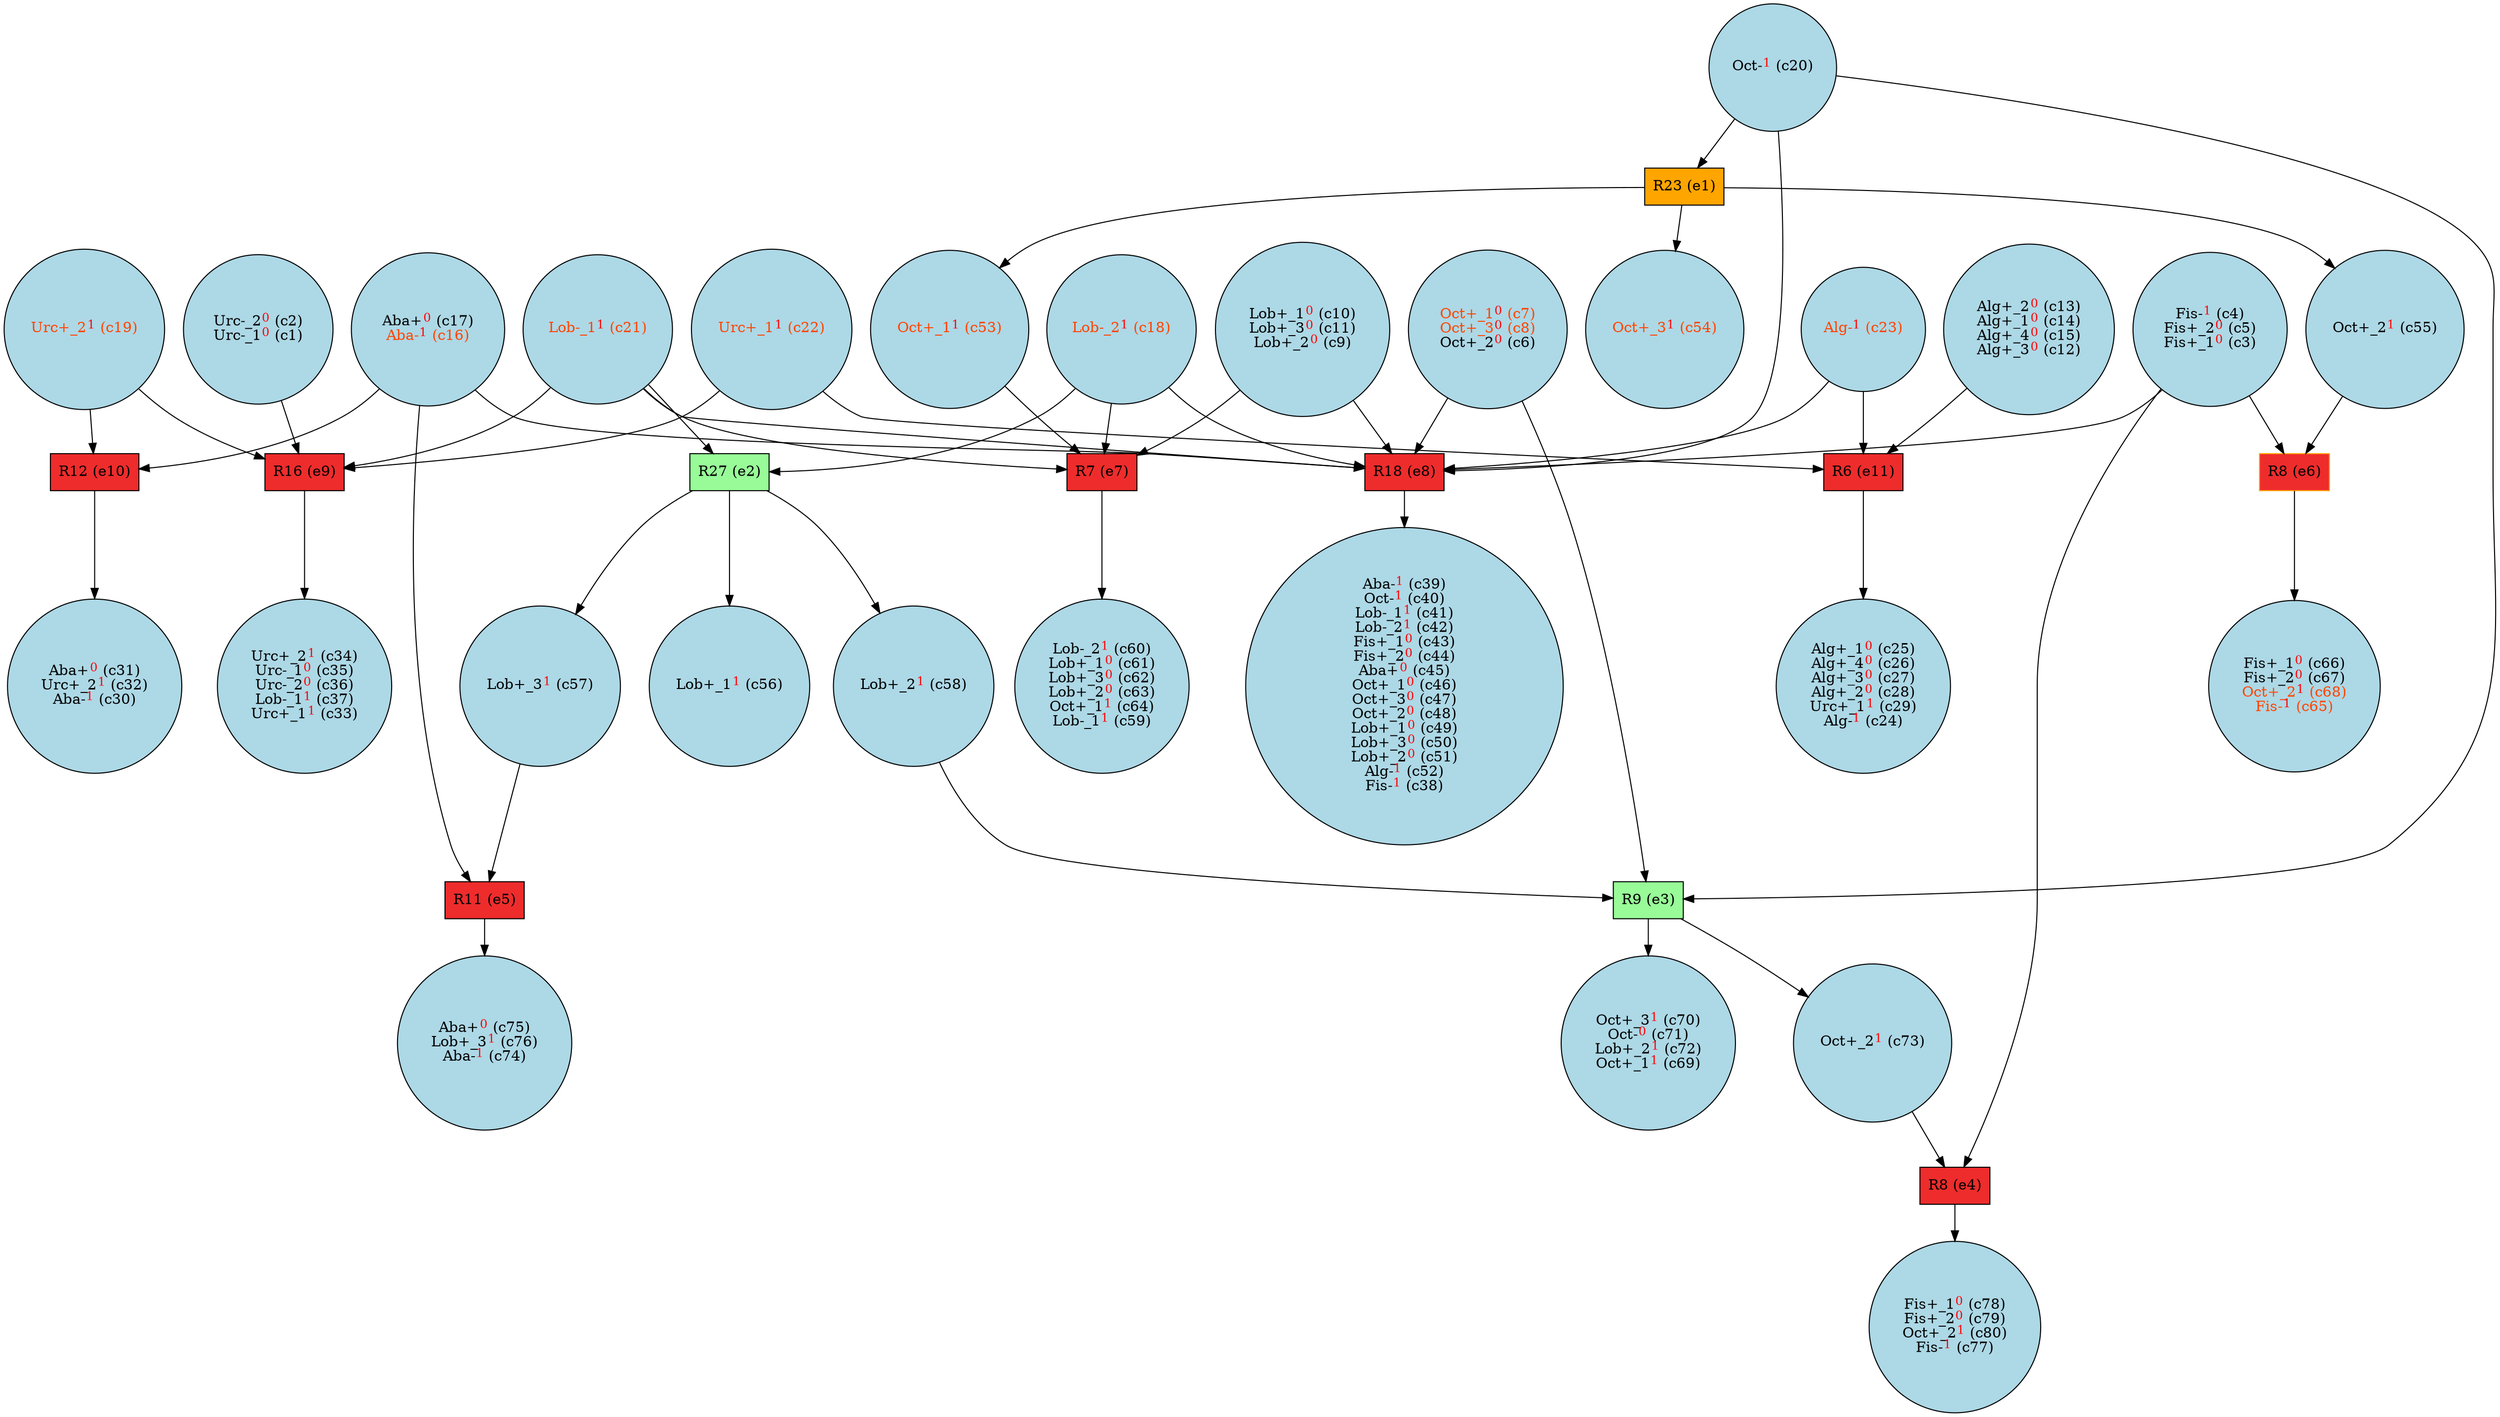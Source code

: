 digraph test {
  c1 -> e9;
  c3 -> e4;
  c3 -> e6;
  c3 -> e8;
  c6 -> e3;
  c6 -> e8;
  c9 -> e7;
  c9 -> e8;
  c12 -> e11;
  c16 -> e5;
  c16 -> e8;
  c16 -> e10;
  c18 -> e7;
  c18 -> e2;
  c18 -> e8;
  c19 -> e9;
  c19 -> e10;
  c20 -> e3;
  c20 -> e1;
  c20 -> e8;
  c21 -> e7;
  c21 -> e2;
  c21 -> e8;
  c21 -> e9;
  c22 -> e9;
  c22 -> e11;
  c23 -> e8;
  c23 -> e11;
  e11 -> c24;
  e10 -> c30;
  e9 -> c33;
  e8 -> c38;
  e1 -> c53;
  c53 -> e7;
  e1 -> c54;
  e1 -> c55;
  c55 -> e6;
  e2 -> c56;
  e2 -> c57;
  c57 -> e5;
  e2 -> c58;
  c58 -> e3;
  e7 -> c59;
  e6 -> c65;
  e3 -> c69;
  e3 -> c73;
  c73 -> e4;
  e5 -> c74;
  e4 -> c77;
  c1 [fillcolor=lightblue label= <<FONT COLOR ="black">Urc-_2</FONT><FONT COLOR="red"><SUP>0</SUP></FONT><FONT COLOR="black"> (c2)</FONT><BR/><FONT COLOR ="black">Urc-_1</FONT><FONT COLOR="red"><SUP>0</SUP></FONT><FONT COLOR="black"> (c1)</FONT>> shape=circle style=filled];
  c3 [fillcolor=lightblue label= <<FONT COLOR ="black">Fis-</FONT><FONT COLOR="red"><SUP>1</SUP></FONT><FONT COLOR="black"> (c4)</FONT><BR/><FONT COLOR ="black">Fis+_2</FONT><FONT COLOR="red"><SUP>0</SUP></FONT><FONT COLOR="black"> (c5)</FONT><BR/><FONT COLOR ="black">Fis+_1</FONT><FONT COLOR="red"><SUP>0</SUP></FONT><FONT COLOR="black"> (c3)</FONT>> shape=circle style=filled];
  c6 [fillcolor=lightblue label= <<FONT COLOR ="orangered">Oct+_1</FONT><FONT COLOR="red"><SUP>0</SUP></FONT><FONT COLOR="orangered"> (c7)</FONT><BR/><FONT COLOR ="orangered">Oct+_3</FONT><FONT COLOR="red"><SUP>0</SUP></FONT><FONT COLOR="orangered"> (c8)</FONT><BR/><FONT COLOR ="black">Oct+_2</FONT><FONT COLOR="red"><SUP>0</SUP></FONT><FONT COLOR="black"> (c6)</FONT>> shape=circle style=filled];
  c9 [fillcolor=lightblue label= <<FONT COLOR ="black">Lob+_1</FONT><FONT COLOR="red"><SUP>0</SUP></FONT><FONT COLOR="black"> (c10)</FONT><BR/><FONT COLOR ="black">Lob+_3</FONT><FONT COLOR="red"><SUP>0</SUP></FONT><FONT COLOR="black"> (c11)</FONT><BR/><FONT COLOR ="black">Lob+_2</FONT><FONT COLOR="red"><SUP>0</SUP></FONT><FONT COLOR="black"> (c9)</FONT>> shape=circle style=filled];
  c12 [fillcolor=lightblue label= <<FONT COLOR ="black">Alg+_2</FONT><FONT COLOR="red"><SUP>0</SUP></FONT><FONT COLOR="black"> (c13)</FONT><BR/><FONT COLOR ="black">Alg+_1</FONT><FONT COLOR="red"><SUP>0</SUP></FONT><FONT COLOR="black"> (c14)</FONT><BR/><FONT COLOR ="black">Alg+_4</FONT><FONT COLOR="red"><SUP>0</SUP></FONT><FONT COLOR="black"> (c15)</FONT><BR/><FONT COLOR ="black">Alg+_3</FONT><FONT COLOR="red"><SUP>0</SUP></FONT><FONT COLOR="black"> (c12)</FONT>> shape=circle style=filled];
  c16 [fillcolor=lightblue label= <<FONT COLOR ="black">Aba+</FONT><FONT COLOR="red"><SUP>0</SUP></FONT><FONT COLOR="black"> (c17)</FONT><BR/><FONT COLOR ="orangered">Aba-</FONT><FONT COLOR="red"><SUP>1</SUP></FONT><FONT COLOR="orangered"> (c16)</FONT>> shape=circle style=filled];
  c18 [fillcolor=lightblue label= <<FONT COLOR ="orangered">Lob-_2</FONT><FONT COLOR="red"><SUP>1</SUP></FONT><FONT COLOR="orangered"> (c18)</FONT>> shape=circle style=filled];
  c19 [fillcolor=lightblue label= <<FONT COLOR ="orangered">Urc+_2</FONT><FONT COLOR="red"><SUP>1</SUP></FONT><FONT COLOR="orangered"> (c19)</FONT>> shape=circle style=filled];
  c20 [fillcolor=lightblue label= <<FONT COLOR ="black">Oct-</FONT><FONT COLOR="red"><SUP>1</SUP></FONT><FONT COLOR="black"> (c20)</FONT>> shape=circle style=filled];
  c21 [fillcolor=lightblue label= <<FONT COLOR ="orangered">Lob-_1</FONT><FONT COLOR="red"><SUP>1</SUP></FONT><FONT COLOR="orangered"> (c21)</FONT>> shape=circle style=filled];
  c22 [fillcolor=lightblue label= <<FONT COLOR ="orangered">Urc+_1</FONT><FONT COLOR="red"><SUP>1</SUP></FONT><FONT COLOR="orangered"> (c22)</FONT>> shape=circle style=filled];
  c23 [fillcolor=lightblue label= <<FONT COLOR ="orangered">Alg-</FONT><FONT COLOR="red"><SUP>1</SUP></FONT><FONT COLOR="orangered"> (c23)</FONT>> shape=circle style=filled];
  c24 [fillcolor=lightblue label= <<FONT COLOR ="black">Alg+_1</FONT><FONT COLOR="red"><SUP>0</SUP></FONT><FONT COLOR="black"> (c25)</FONT><BR/><FONT COLOR ="black">Alg+_4</FONT><FONT COLOR="red"><SUP>0</SUP></FONT><FONT COLOR="black"> (c26)</FONT><BR/><FONT COLOR ="black">Alg+_3</FONT><FONT COLOR="red"><SUP>0</SUP></FONT><FONT COLOR="black"> (c27)</FONT><BR/><FONT COLOR ="black">Alg+_2</FONT><FONT COLOR="red"><SUP>0</SUP></FONT><FONT COLOR="black"> (c28)</FONT><BR/><FONT COLOR ="black">Urc+_1</FONT><FONT COLOR="red"><SUP>1</SUP></FONT><FONT COLOR="black"> (c29)</FONT><BR/><FONT COLOR ="black">Alg-</FONT><FONT COLOR="red"><SUP>1</SUP></FONT><FONT COLOR="black"> (c24)</FONT>> shape=circle style=filled];
  c30 [fillcolor=lightblue label= <<FONT COLOR ="black">Aba+</FONT><FONT COLOR="red"><SUP>0</SUP></FONT><FONT COLOR="black"> (c31)</FONT><BR/><FONT COLOR ="black">Urc+_2</FONT><FONT COLOR="red"><SUP>1</SUP></FONT><FONT COLOR="black"> (c32)</FONT><BR/><FONT COLOR ="black">Aba-</FONT><FONT COLOR="red"><SUP>1</SUP></FONT><FONT COLOR="black"> (c30)</FONT>> shape=circle style=filled];
  c33 [fillcolor=lightblue label= <<FONT COLOR ="black">Urc+_2</FONT><FONT COLOR="red"><SUP>1</SUP></FONT><FONT COLOR="black"> (c34)</FONT><BR/><FONT COLOR ="black">Urc-_1</FONT><FONT COLOR="red"><SUP>0</SUP></FONT><FONT COLOR="black"> (c35)</FONT><BR/><FONT COLOR ="black">Urc-_2</FONT><FONT COLOR="red"><SUP>0</SUP></FONT><FONT COLOR="black"> (c36)</FONT><BR/><FONT COLOR ="black">Lob-_1</FONT><FONT COLOR="red"><SUP>1</SUP></FONT><FONT COLOR="black"> (c37)</FONT><BR/><FONT COLOR ="black">Urc+_1</FONT><FONT COLOR="red"><SUP>1</SUP></FONT><FONT COLOR="black"> (c33)</FONT>> shape=circle style=filled];
  c38 [fillcolor=lightblue label= <<FONT COLOR ="black">Aba-</FONT><FONT COLOR="red"><SUP>1</SUP></FONT><FONT COLOR="black"> (c39)</FONT><BR/><FONT COLOR ="black">Oct-</FONT><FONT COLOR="red"><SUP>1</SUP></FONT><FONT COLOR="black"> (c40)</FONT><BR/><FONT COLOR ="black">Lob-_1</FONT><FONT COLOR="red"><SUP>1</SUP></FONT><FONT COLOR="black"> (c41)</FONT><BR/><FONT COLOR ="black">Lob-_2</FONT><FONT COLOR="red"><SUP>1</SUP></FONT><FONT COLOR="black"> (c42)</FONT><BR/><FONT COLOR ="black">Fis+_1</FONT><FONT COLOR="red"><SUP>0</SUP></FONT><FONT COLOR="black"> (c43)</FONT><BR/><FONT COLOR ="black">Fis+_2</FONT><FONT COLOR="red"><SUP>0</SUP></FONT><FONT COLOR="black"> (c44)</FONT><BR/><FONT COLOR ="black">Aba+</FONT><FONT COLOR="red"><SUP>0</SUP></FONT><FONT COLOR="black"> (c45)</FONT><BR/><FONT COLOR ="black">Oct+_1</FONT><FONT COLOR="red"><SUP>0</SUP></FONT><FONT COLOR="black"> (c46)</FONT><BR/><FONT COLOR ="black">Oct+_3</FONT><FONT COLOR="red"><SUP>0</SUP></FONT><FONT COLOR="black"> (c47)</FONT><BR/><FONT COLOR ="black">Oct+_2</FONT><FONT COLOR="red"><SUP>0</SUP></FONT><FONT COLOR="black"> (c48)</FONT><BR/><FONT COLOR ="black">Lob+_1</FONT><FONT COLOR="red"><SUP>0</SUP></FONT><FONT COLOR="black"> (c49)</FONT><BR/><FONT COLOR ="black">Lob+_3</FONT><FONT COLOR="red"><SUP>0</SUP></FONT><FONT COLOR="black"> (c50)</FONT><BR/><FONT COLOR ="black">Lob+_2</FONT><FONT COLOR="red"><SUP>0</SUP></FONT><FONT COLOR="black"> (c51)</FONT><BR/><FONT COLOR ="black">Alg-</FONT><FONT COLOR="red"><SUP>1</SUP></FONT><FONT COLOR="black"> (c52)</FONT><BR/><FONT COLOR ="black">Fis-</FONT><FONT COLOR="red"><SUP>1</SUP></FONT><FONT COLOR="black"> (c38)</FONT>> shape=circle style=filled];
  c53 [fillcolor=lightblue label= <<FONT COLOR ="orangered">Oct+_1</FONT><FONT COLOR="red"><SUP>1</SUP></FONT><FONT COLOR="orangered"> (c53)</FONT>> shape=circle style=filled];
  c54 [fillcolor=lightblue label= <<FONT COLOR ="orangered">Oct+_3</FONT><FONT COLOR="red"><SUP>1</SUP></FONT><FONT COLOR="orangered"> (c54)</FONT>> shape=circle style=filled];
  c55 [fillcolor=lightblue label= <<FONT COLOR ="black">Oct+_2</FONT><FONT COLOR="red"><SUP>1</SUP></FONT><FONT COLOR="black"> (c55)</FONT>> shape=circle style=filled];
  c56 [fillcolor=lightblue label= <<FONT COLOR ="black">Lob+_1</FONT><FONT COLOR="red"><SUP>1</SUP></FONT><FONT COLOR="black"> (c56)</FONT>> shape=circle style=filled];
  c57 [fillcolor=lightblue label= <<FONT COLOR ="black">Lob+_3</FONT><FONT COLOR="red"><SUP>1</SUP></FONT><FONT COLOR="black"> (c57)</FONT>> shape=circle style=filled];
  c58 [fillcolor=lightblue label= <<FONT COLOR ="black">Lob+_2</FONT><FONT COLOR="red"><SUP>1</SUP></FONT><FONT COLOR="black"> (c58)</FONT>> shape=circle style=filled];
  c59 [fillcolor=lightblue label= <<FONT COLOR ="black">Lob-_2</FONT><FONT COLOR="red"><SUP>1</SUP></FONT><FONT COLOR="black"> (c60)</FONT><BR/><FONT COLOR ="black">Lob+_1</FONT><FONT COLOR="red"><SUP>0</SUP></FONT><FONT COLOR="black"> (c61)</FONT><BR/><FONT COLOR ="black">Lob+_3</FONT><FONT COLOR="red"><SUP>0</SUP></FONT><FONT COLOR="black"> (c62)</FONT><BR/><FONT COLOR ="black">Lob+_2</FONT><FONT COLOR="red"><SUP>0</SUP></FONT><FONT COLOR="black"> (c63)</FONT><BR/><FONT COLOR ="black">Oct+_1</FONT><FONT COLOR="red"><SUP>1</SUP></FONT><FONT COLOR="black"> (c64)</FONT><BR/><FONT COLOR ="black">Lob-_1</FONT><FONT COLOR="red"><SUP>1</SUP></FONT><FONT COLOR="black"> (c59)</FONT>> shape=circle style=filled];
  c65 [fillcolor=lightblue label= <<FONT COLOR ="black">Fis+_1</FONT><FONT COLOR="red"><SUP>0</SUP></FONT><FONT COLOR="black"> (c66)</FONT><BR/><FONT COLOR ="black">Fis+_2</FONT><FONT COLOR="red"><SUP>0</SUP></FONT><FONT COLOR="black"> (c67)</FONT><BR/><FONT COLOR ="orangered">Oct+_2</FONT><FONT COLOR="red"><SUP>1</SUP></FONT><FONT COLOR="orangered"> (c68)</FONT><BR/><FONT COLOR ="orangered">Fis-</FONT><FONT COLOR="red"><SUP>1</SUP></FONT><FONT COLOR="orangered"> (c65)</FONT>> shape=circle style=filled];
  c69 [fillcolor=lightblue label= <<FONT COLOR ="black">Oct+_3</FONT><FONT COLOR="red"><SUP>1</SUP></FONT><FONT COLOR="black"> (c70)</FONT><BR/><FONT COLOR ="black">Oct-</FONT><FONT COLOR="red"><SUP>0</SUP></FONT><FONT COLOR="black"> (c71)</FONT><BR/><FONT COLOR ="black">Lob+_2</FONT><FONT COLOR="red"><SUP>1</SUP></FONT><FONT COLOR="black"> (c72)</FONT><BR/><FONT COLOR ="black">Oct+_1</FONT><FONT COLOR="red"><SUP>1</SUP></FONT><FONT COLOR="black"> (c69)</FONT>> shape=circle style=filled];
  c73 [fillcolor=lightblue label= <<FONT COLOR ="black">Oct+_2</FONT><FONT COLOR="red"><SUP>1</SUP></FONT><FONT COLOR="black"> (c73)</FONT>> shape=circle style=filled];
  c74 [fillcolor=lightblue label= <<FONT COLOR ="black">Aba+</FONT><FONT COLOR="red"><SUP>0</SUP></FONT><FONT COLOR="black"> (c75)</FONT><BR/><FONT COLOR ="black">Lob+_3</FONT><FONT COLOR="red"><SUP>1</SUP></FONT><FONT COLOR="black"> (c76)</FONT><BR/><FONT COLOR ="black">Aba-</FONT><FONT COLOR="red"><SUP>1</SUP></FONT><FONT COLOR="black"> (c74)</FONT>> shape=circle style=filled];
  c77 [fillcolor=lightblue label= <<FONT COLOR ="black">Fis+_1</FONT><FONT COLOR="red"><SUP>0</SUP></FONT><FONT COLOR="black"> (c78)</FONT><BR/><FONT COLOR ="black">Fis+_2</FONT><FONT COLOR="red"><SUP>0</SUP></FONT><FONT COLOR="black"> (c79)</FONT><BR/><FONT COLOR ="black">Oct+_2</FONT><FONT COLOR="red"><SUP>1</SUP></FONT><FONT COLOR="black"> (c80)</FONT><BR/><FONT COLOR ="black">Fis-</FONT><FONT COLOR="red"><SUP>1</SUP></FONT><FONT COLOR="black"> (c77)</FONT>> shape=circle style=filled];
  e1 [fillcolor=orange label="R23 (e1)" shape=box style=filled];
  e2 [fillcolor=palegreen label="R27 (e2)" shape=box style=filled];
  e3 [fillcolor=palegreen label="R9 (e3)" shape=box style=filled];
  e4 [color=black fillcolor=firebrick2 label="R8 (e4)" shape=box style=filled];
  e5 [color=black fillcolor=firebrick2 label="R11 (e5)" shape=box style=filled];
  e6 [color=orange fillcolor=firebrick2 label="R8 (e6)" shape=box style=filled];
  e7 [color=black fillcolor=firebrick2 label="R7 (e7)" shape=box style=filled];
  e8 [color=black fillcolor=firebrick2 label="R18 (e8)" shape=box style=filled];
  e9 [color=black fillcolor=firebrick2 label="R16 (e9)" shape=box style=filled];
  e10 [color=black fillcolor=firebrick2 label="R12 (e10)" shape=box style=filled];
  e11 [color=black fillcolor=firebrick2 label="R6 (e11)" shape=box style=filled];
}
